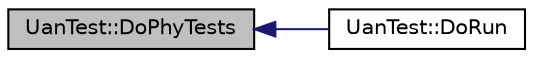 digraph "UanTest::DoPhyTests"
{
  edge [fontname="Helvetica",fontsize="10",labelfontname="Helvetica",labelfontsize="10"];
  node [fontname="Helvetica",fontsize="10",shape=record];
  rankdir="LR";
  Node1 [label="UanTest::DoPhyTests",height=0.2,width=0.4,color="black", fillcolor="grey75", style="filled", fontcolor="black"];
  Node1 -> Node2 [dir="back",color="midnightblue",fontsize="10",style="solid"];
  Node2 [label="UanTest::DoRun",height=0.2,width=0.4,color="black", fillcolor="white", style="filled",URL="$de/df2/classUanTest.html#a10e0eae23696e9000dbea6e3d9a1f0ba",tooltip="Implementation to actually run this TestCase. "];
}

